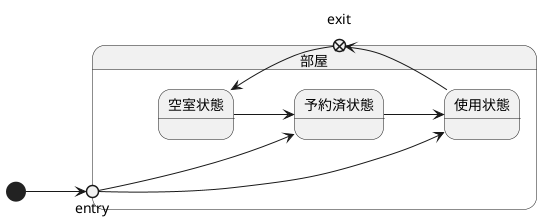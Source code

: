 @startuml
left to right direction
state 部屋{
    state entry <<entrypoint>>
    state exit <<exitpoint>>

    空室状態 -down-> 予約済状態
    entry -down-> 予約済状態
    予約済状態 -down-> 使用状態 
    entry -down-> 使用状態
}
[*] --> entry
使用状態 --> exit
exit --> 空室状態
@enduml